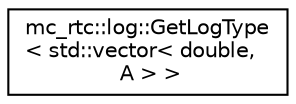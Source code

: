 digraph "Graphical Class Hierarchy"
{
 // INTERACTIVE_SVG=YES
  edge [fontname="Helvetica",fontsize="10",labelfontname="Helvetica",labelfontsize="10"];
  node [fontname="Helvetica",fontsize="10",shape=record];
  rankdir="LR";
  Node0 [label="mc_rtc::log::GetLogType\l\< std::vector\< double,\l A \> \>",height=0.2,width=0.4,color="black", fillcolor="white", style="filled",URL="$structmc__rtc_1_1log_1_1GetLogType_3_01std_1_1vector_3_01double_00_01A_01_4_01_4.html"];
}
